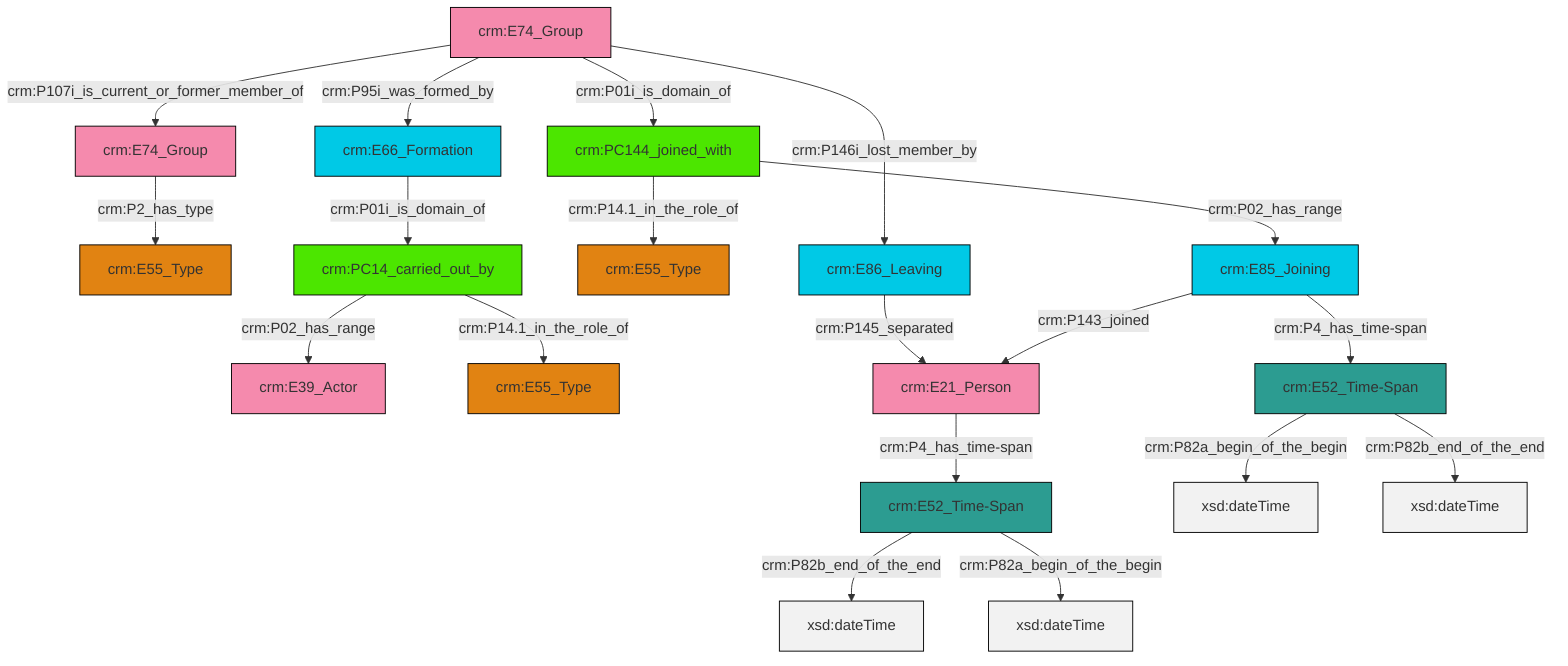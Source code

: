 graph TD
classDef Literal fill:#f2f2f2,stroke:#000000;
classDef CRM_Entity fill:#FFFFFF,stroke:#000000;
classDef Temporal_Entity fill:#00C9E6, stroke:#000000;
classDef Type fill:#E18312, stroke:#000000;
classDef Time-Span fill:#2C9C91, stroke:#000000;
classDef Appellation fill:#FFEB7F, stroke:#000000;
classDef Place fill:#008836, stroke:#000000;
classDef Persistent_Item fill:#B266B2, stroke:#000000;
classDef Conceptual_Object fill:#FFD700, stroke:#000000;
classDef Physical_Thing fill:#D2B48C, stroke:#000000;
classDef Actor fill:#f58aad, stroke:#000000;
classDef PC_Classes fill:#4ce600, stroke:#000000;
classDef Multi fill:#cccccc,stroke:#000000;

0["crm:E74_Group"]:::Actor -->|crm:P2_has_type| 1["crm:E55_Type"]:::Type
2["crm:PC144_joined_with"]:::PC_Classes -->|crm:P02_has_range| 3["crm:E85_Joining"]:::Temporal_Entity
7["crm:PC14_carried_out_by"]:::PC_Classes -->|crm:P02_has_range| 8["crm:E39_Actor"]:::Actor
7["crm:PC14_carried_out_by"]:::PC_Classes -->|crm:P14.1_in_the_role_of| 9["crm:E55_Type"]:::Type
11["crm:E21_Person"]:::Actor -->|crm:P4_has_time-span| 12["crm:E52_Time-Span"]:::Time-Span
17["crm:E74_Group"]:::Actor -->|crm:P146i_lost_member_by| 20["crm:E86_Leaving"]:::Temporal_Entity
12["crm:E52_Time-Span"]:::Time-Span -->|crm:P82b_end_of_the_end| 24[xsd:dateTime]:::Literal
14["crm:E52_Time-Span"]:::Time-Span -->|crm:P82a_begin_of_the_begin| 25[xsd:dateTime]:::Literal
17["crm:E74_Group"]:::Actor -->|crm:P01i_is_domain_of| 2["crm:PC144_joined_with"]:::PC_Classes
17["crm:E74_Group"]:::Actor -->|crm:P107i_is_current_or_former_member_of| 0["crm:E74_Group"]:::Actor
20["crm:E86_Leaving"]:::Temporal_Entity -->|crm:P145_separated| 11["crm:E21_Person"]:::Actor
28["crm:E66_Formation"]:::Temporal_Entity -->|crm:P01i_is_domain_of| 7["crm:PC14_carried_out_by"]:::PC_Classes
2["crm:PC144_joined_with"]:::PC_Classes -->|crm:P14.1_in_the_role_of| 4["crm:E55_Type"]:::Type
12["crm:E52_Time-Span"]:::Time-Span -->|crm:P82a_begin_of_the_begin| 31[xsd:dateTime]:::Literal
14["crm:E52_Time-Span"]:::Time-Span -->|crm:P82b_end_of_the_end| 33[xsd:dateTime]:::Literal
17["crm:E74_Group"]:::Actor -->|crm:P95i_was_formed_by| 28["crm:E66_Formation"]:::Temporal_Entity
3["crm:E85_Joining"]:::Temporal_Entity -->|crm:P4_has_time-span| 14["crm:E52_Time-Span"]:::Time-Span
3["crm:E85_Joining"]:::Temporal_Entity -->|crm:P143_joined| 11["crm:E21_Person"]:::Actor